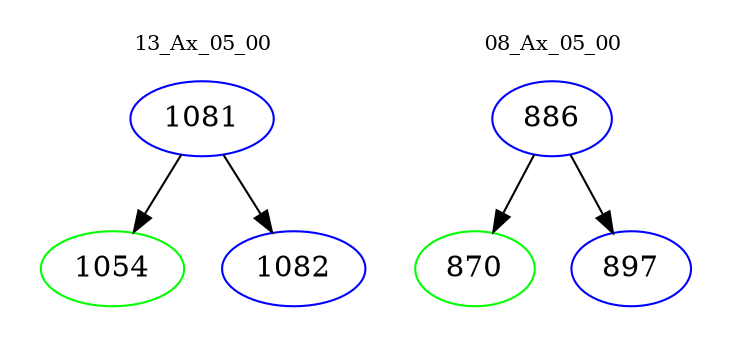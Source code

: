 digraph{
subgraph cluster_0 {
color = white
label = "13_Ax_05_00";
fontsize=10;
T0_1081 [label="1081", color="blue"]
T0_1081 -> T0_1054 [color="black"]
T0_1054 [label="1054", color="green"]
T0_1081 -> T0_1082 [color="black"]
T0_1082 [label="1082", color="blue"]
}
subgraph cluster_1 {
color = white
label = "08_Ax_05_00";
fontsize=10;
T1_886 [label="886", color="blue"]
T1_886 -> T1_870 [color="black"]
T1_870 [label="870", color="green"]
T1_886 -> T1_897 [color="black"]
T1_897 [label="897", color="blue"]
}
}
